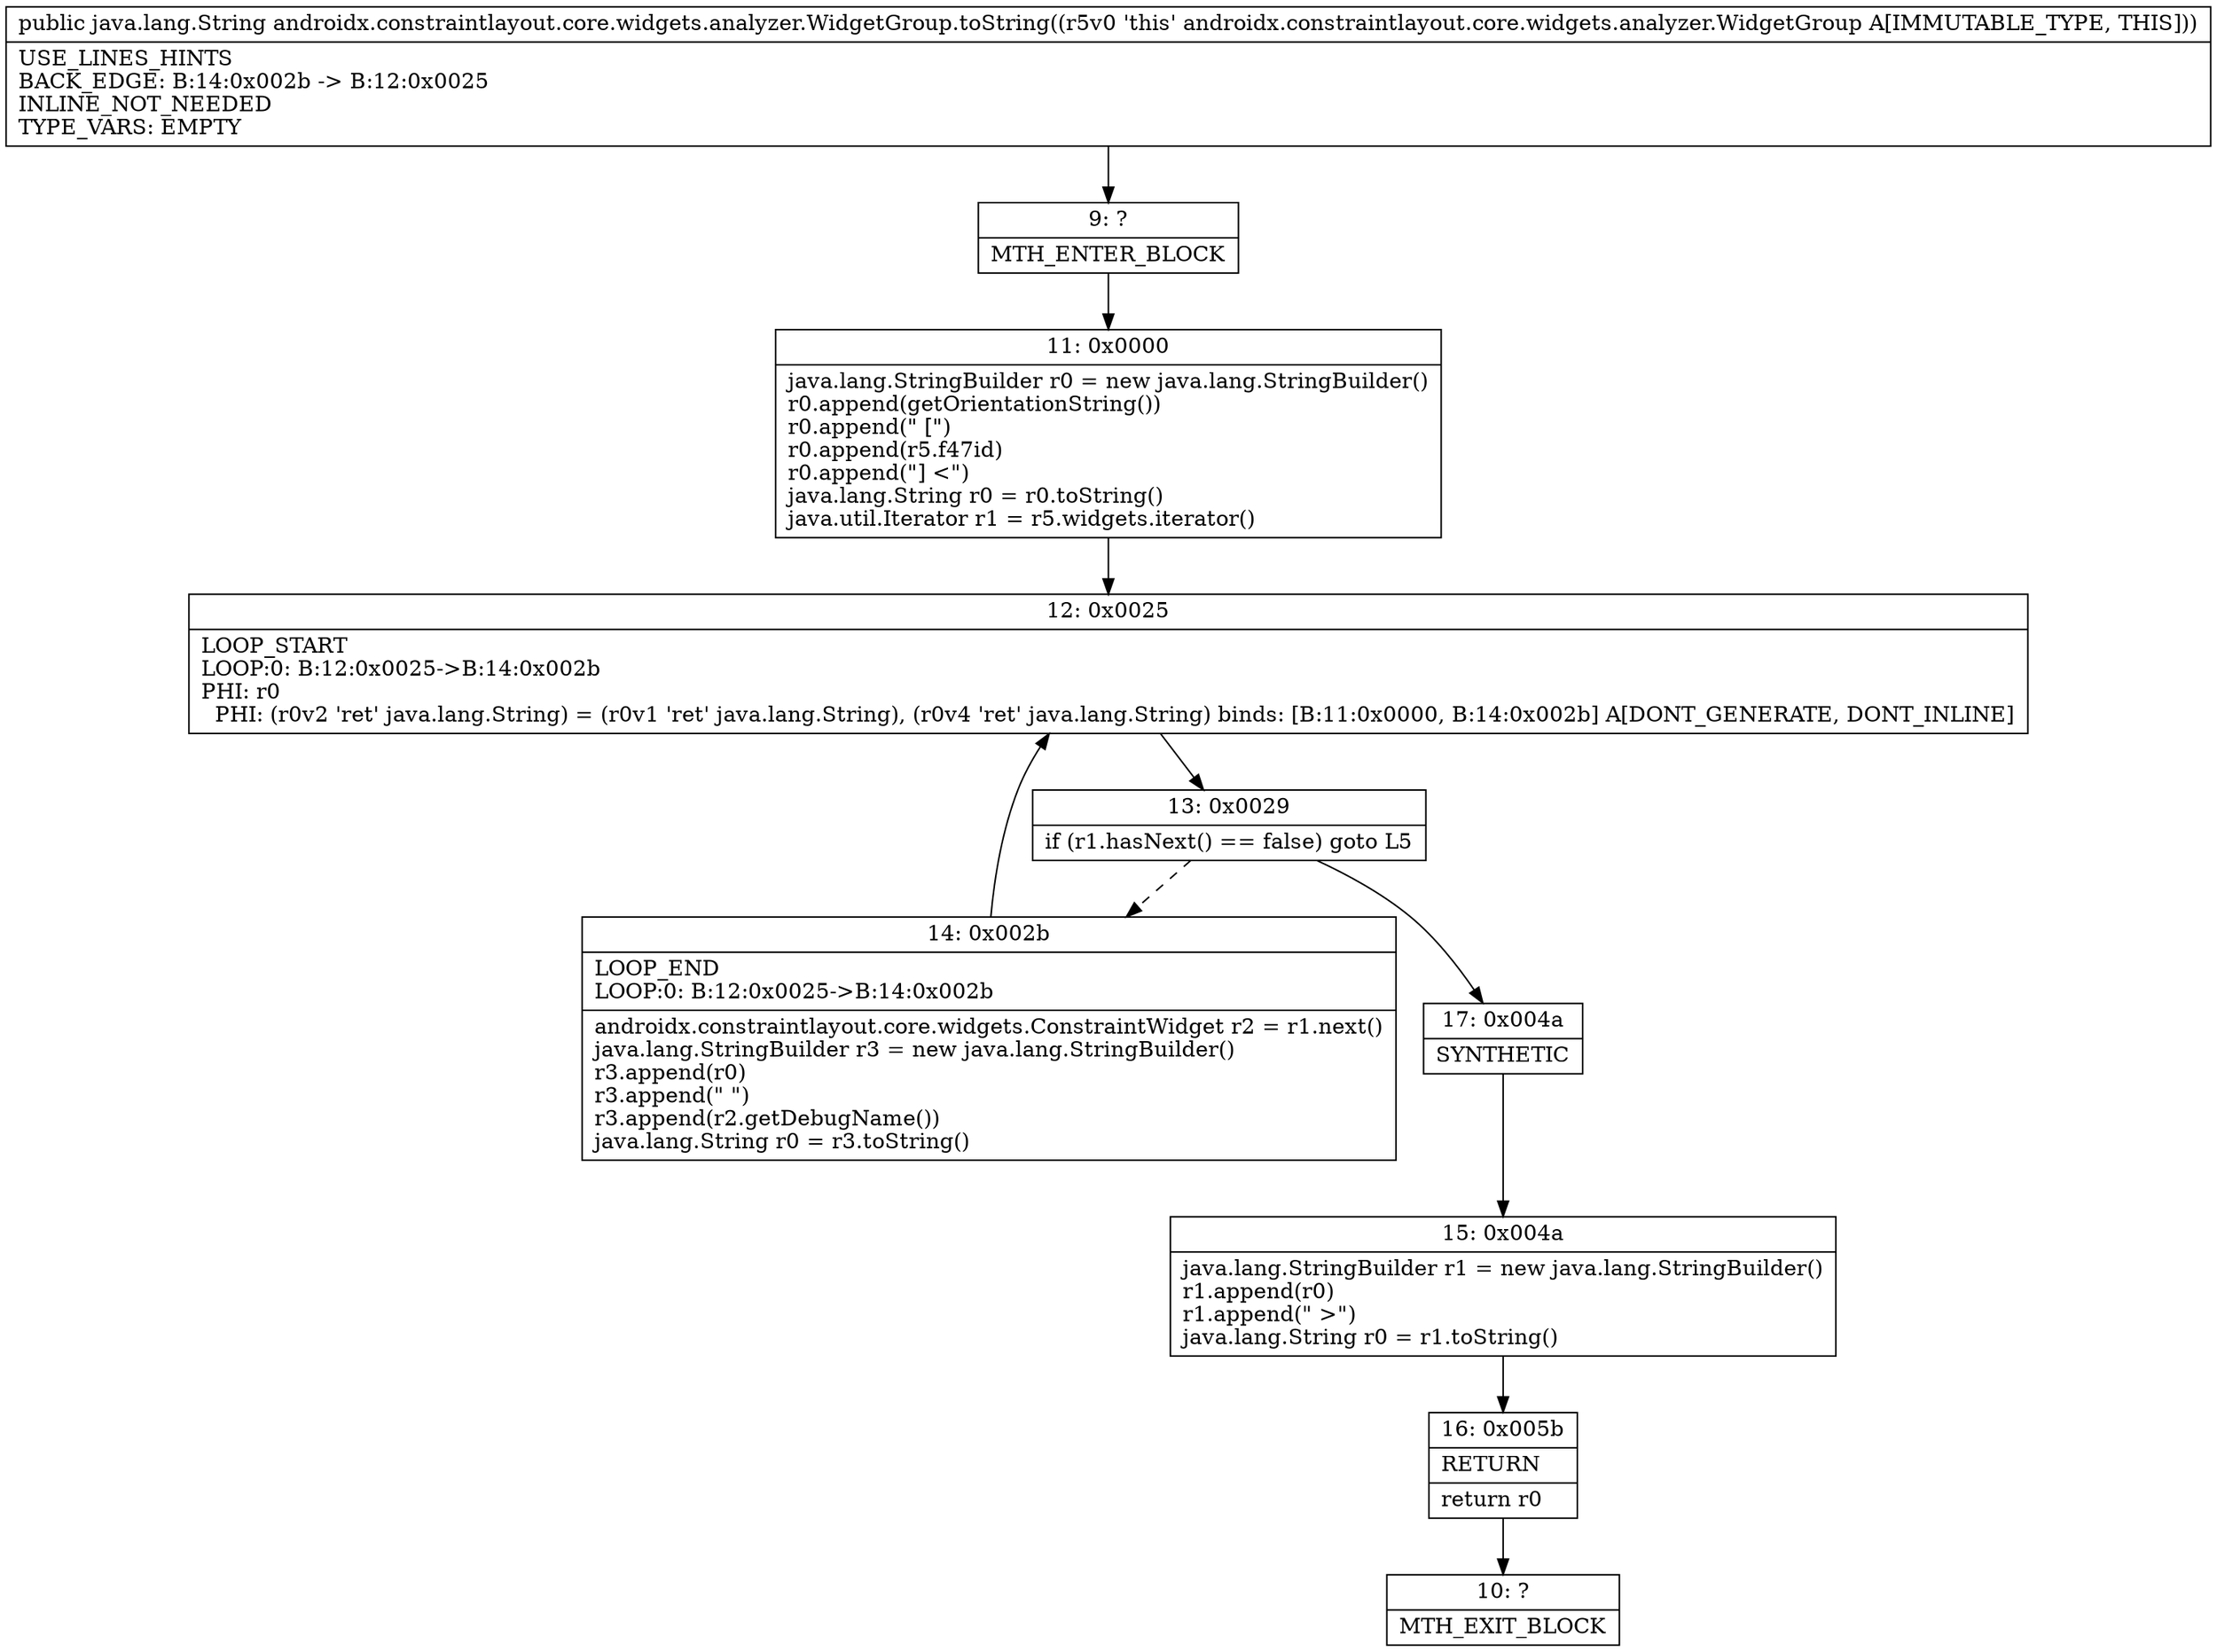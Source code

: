 digraph "CFG forandroidx.constraintlayout.core.widgets.analyzer.WidgetGroup.toString()Ljava\/lang\/String;" {
Node_9 [shape=record,label="{9\:\ ?|MTH_ENTER_BLOCK\l}"];
Node_11 [shape=record,label="{11\:\ 0x0000|java.lang.StringBuilder r0 = new java.lang.StringBuilder()\lr0.append(getOrientationString())\lr0.append(\" [\")\lr0.append(r5.f47id)\lr0.append(\"] \<\")\ljava.lang.String r0 = r0.toString()\ljava.util.Iterator r1 = r5.widgets.iterator()\l}"];
Node_12 [shape=record,label="{12\:\ 0x0025|LOOP_START\lLOOP:0: B:12:0x0025\-\>B:14:0x002b\lPHI: r0 \l  PHI: (r0v2 'ret' java.lang.String) = (r0v1 'ret' java.lang.String), (r0v4 'ret' java.lang.String) binds: [B:11:0x0000, B:14:0x002b] A[DONT_GENERATE, DONT_INLINE]\l}"];
Node_13 [shape=record,label="{13\:\ 0x0029|if (r1.hasNext() == false) goto L5\l}"];
Node_14 [shape=record,label="{14\:\ 0x002b|LOOP_END\lLOOP:0: B:12:0x0025\-\>B:14:0x002b\l|androidx.constraintlayout.core.widgets.ConstraintWidget r2 = r1.next()\ljava.lang.StringBuilder r3 = new java.lang.StringBuilder()\lr3.append(r0)\lr3.append(\" \")\lr3.append(r2.getDebugName())\ljava.lang.String r0 = r3.toString()\l}"];
Node_17 [shape=record,label="{17\:\ 0x004a|SYNTHETIC\l}"];
Node_15 [shape=record,label="{15\:\ 0x004a|java.lang.StringBuilder r1 = new java.lang.StringBuilder()\lr1.append(r0)\lr1.append(\" \>\")\ljava.lang.String r0 = r1.toString()\l}"];
Node_16 [shape=record,label="{16\:\ 0x005b|RETURN\l|return r0\l}"];
Node_10 [shape=record,label="{10\:\ ?|MTH_EXIT_BLOCK\l}"];
MethodNode[shape=record,label="{public java.lang.String androidx.constraintlayout.core.widgets.analyzer.WidgetGroup.toString((r5v0 'this' androidx.constraintlayout.core.widgets.analyzer.WidgetGroup A[IMMUTABLE_TYPE, THIS]))  | USE_LINES_HINTS\lBACK_EDGE: B:14:0x002b \-\> B:12:0x0025\lINLINE_NOT_NEEDED\lTYPE_VARS: EMPTY\l}"];
MethodNode -> Node_9;Node_9 -> Node_11;
Node_11 -> Node_12;
Node_12 -> Node_13;
Node_13 -> Node_14[style=dashed];
Node_13 -> Node_17;
Node_14 -> Node_12;
Node_17 -> Node_15;
Node_15 -> Node_16;
Node_16 -> Node_10;
}

